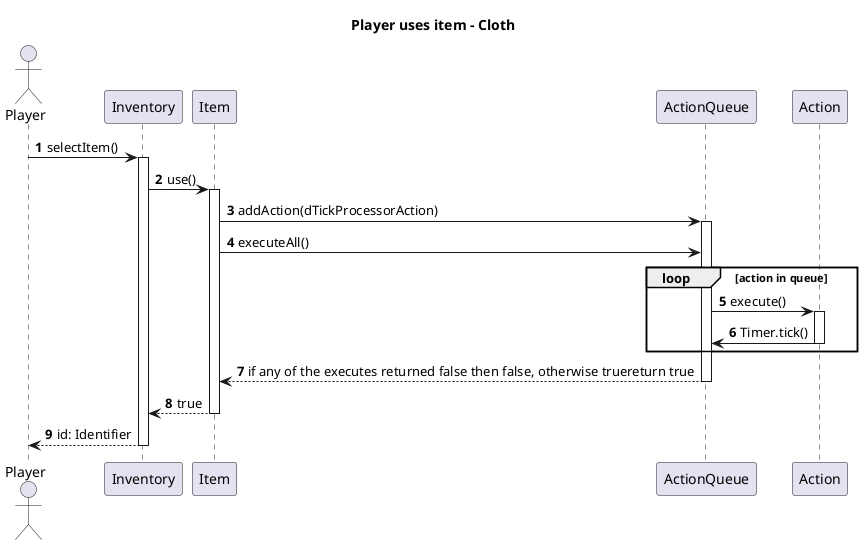 @startuml
'https://plantuml.com/sequence-diagram

title Player uses item - Cloth
autonumber

Actor Player as p
participant Inventory as inv
participant Item as item
participant ActionQueue as aq

p->inv : selectItem()
activate inv

inv->item: use()
activate item

item->aq: addAction(dTickProcessorAction)
activate aq
item -> aq: executeAll()
loop action in queue
    aq -> Action: execute()
    activate Action
    Action -> aq: Timer.tick()
    deactivate Action
end loop
return if any of the executes returned false then false, otherwise truereturn true
return true
return id: Identifier
@enduml